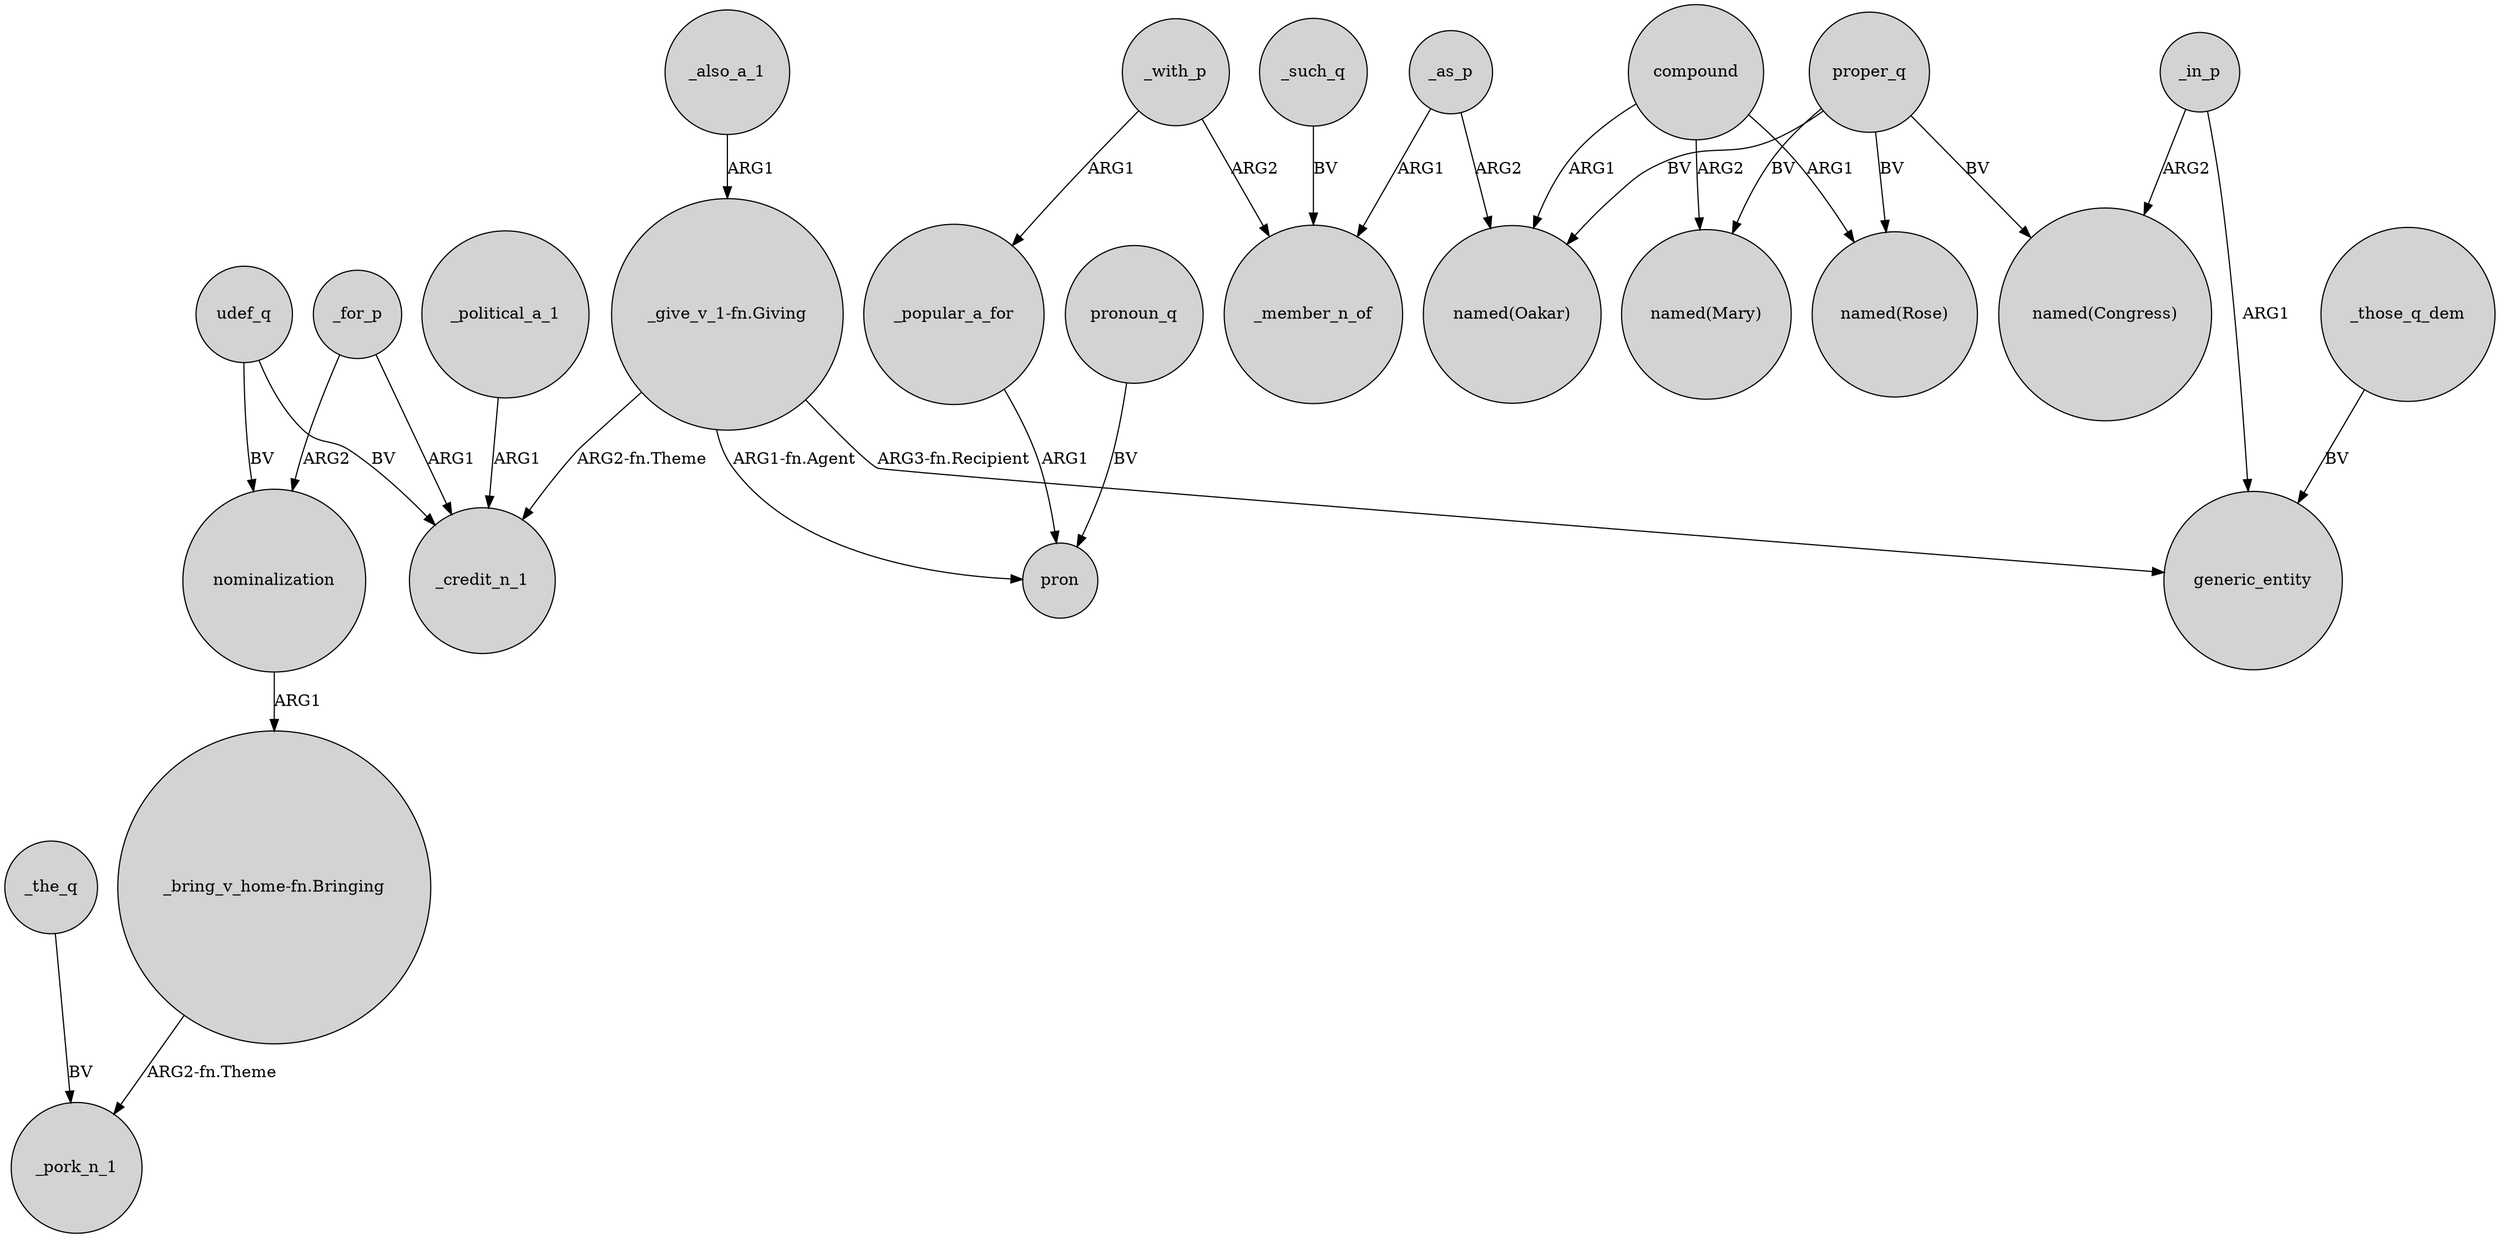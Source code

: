 digraph {
	node [shape=circle style=filled]
	"_give_v_1-fn.Giving" -> _credit_n_1 [label="ARG2-fn.Theme"]
	_for_p -> _credit_n_1 [label=ARG1]
	_also_a_1 -> "_give_v_1-fn.Giving" [label=ARG1]
	_the_q -> _pork_n_1 [label=BV]
	udef_q -> _credit_n_1 [label=BV]
	_such_q -> _member_n_of [label=BV]
	_political_a_1 -> _credit_n_1 [label=ARG1]
	"_bring_v_home-fn.Bringing" -> _pork_n_1 [label="ARG2-fn.Theme"]
	_for_p -> nominalization [label=ARG2]
	_as_p -> _member_n_of [label=ARG1]
	compound -> "named(Rose)" [label=ARG1]
	proper_q -> "named(Mary)" [label=BV]
	"_give_v_1-fn.Giving" -> pron [label="ARG1-fn.Agent"]
	proper_q -> "named(Congress)" [label=BV]
	pronoun_q -> pron [label=BV]
	_with_p -> _popular_a_for [label=ARG1]
	udef_q -> nominalization [label=BV]
	_with_p -> _member_n_of [label=ARG2]
	proper_q -> "named(Oakar)" [label=BV]
	nominalization -> "_bring_v_home-fn.Bringing" [label=ARG1]
	compound -> "named(Mary)" [label=ARG2]
	_as_p -> "named(Oakar)" [label=ARG2]
	proper_q -> "named(Rose)" [label=BV]
	_popular_a_for -> pron [label=ARG1]
	_in_p -> generic_entity [label=ARG1]
	compound -> "named(Oakar)" [label=ARG1]
	"_give_v_1-fn.Giving" -> generic_entity [label="ARG3-fn.Recipient"]
	_in_p -> "named(Congress)" [label=ARG2]
	_those_q_dem -> generic_entity [label=BV]
}
